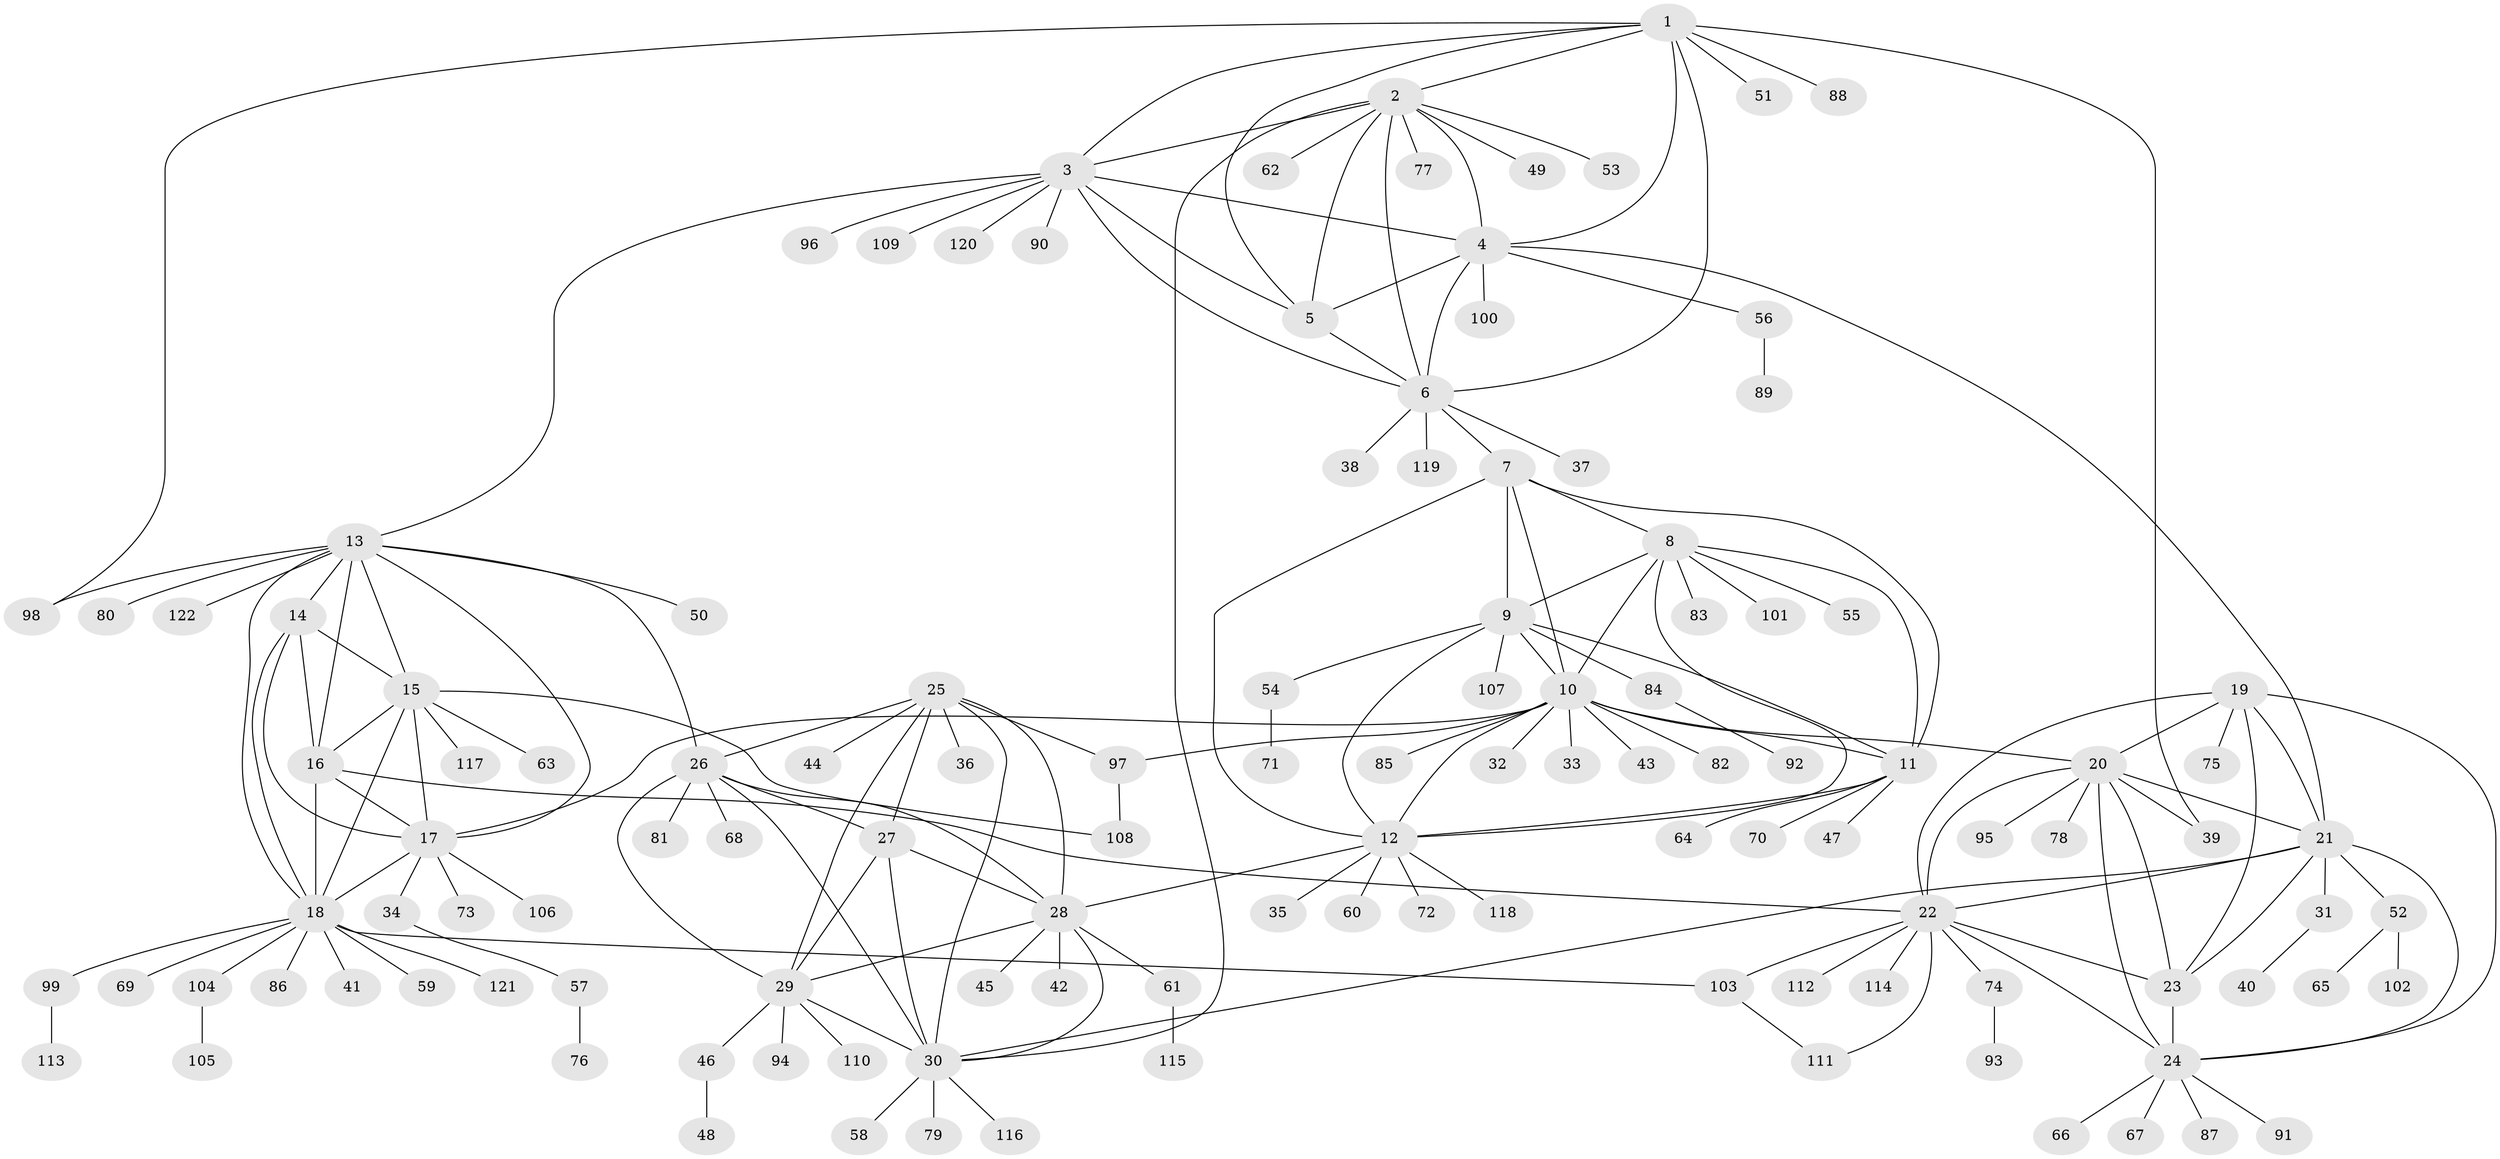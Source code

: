// coarse degree distribution, {7: 0.047058823529411764, 8: 0.07058823529411765, 11: 0.011764705882352941, 6: 0.07058823529411765, 12: 0.011764705882352941, 10: 0.03529411764705882, 5: 0.03529411764705882, 9: 0.03529411764705882, 2: 0.03529411764705882, 1: 0.6470588235294118}
// Generated by graph-tools (version 1.1) at 2025/19/03/04/25 18:19:44]
// undirected, 122 vertices, 183 edges
graph export_dot {
graph [start="1"]
  node [color=gray90,style=filled];
  1;
  2;
  3;
  4;
  5;
  6;
  7;
  8;
  9;
  10;
  11;
  12;
  13;
  14;
  15;
  16;
  17;
  18;
  19;
  20;
  21;
  22;
  23;
  24;
  25;
  26;
  27;
  28;
  29;
  30;
  31;
  32;
  33;
  34;
  35;
  36;
  37;
  38;
  39;
  40;
  41;
  42;
  43;
  44;
  45;
  46;
  47;
  48;
  49;
  50;
  51;
  52;
  53;
  54;
  55;
  56;
  57;
  58;
  59;
  60;
  61;
  62;
  63;
  64;
  65;
  66;
  67;
  68;
  69;
  70;
  71;
  72;
  73;
  74;
  75;
  76;
  77;
  78;
  79;
  80;
  81;
  82;
  83;
  84;
  85;
  86;
  87;
  88;
  89;
  90;
  91;
  92;
  93;
  94;
  95;
  96;
  97;
  98;
  99;
  100;
  101;
  102;
  103;
  104;
  105;
  106;
  107;
  108;
  109;
  110;
  111;
  112;
  113;
  114;
  115;
  116;
  117;
  118;
  119;
  120;
  121;
  122;
  1 -- 2;
  1 -- 3;
  1 -- 4;
  1 -- 5;
  1 -- 6;
  1 -- 39;
  1 -- 51;
  1 -- 88;
  1 -- 98;
  2 -- 3;
  2 -- 4;
  2 -- 5;
  2 -- 6;
  2 -- 30;
  2 -- 49;
  2 -- 53;
  2 -- 62;
  2 -- 77;
  3 -- 4;
  3 -- 5;
  3 -- 6;
  3 -- 13;
  3 -- 90;
  3 -- 96;
  3 -- 109;
  3 -- 120;
  4 -- 5;
  4 -- 6;
  4 -- 21;
  4 -- 56;
  4 -- 100;
  5 -- 6;
  6 -- 7;
  6 -- 37;
  6 -- 38;
  6 -- 119;
  7 -- 8;
  7 -- 9;
  7 -- 10;
  7 -- 11;
  7 -- 12;
  8 -- 9;
  8 -- 10;
  8 -- 11;
  8 -- 12;
  8 -- 55;
  8 -- 83;
  8 -- 101;
  9 -- 10;
  9 -- 11;
  9 -- 12;
  9 -- 54;
  9 -- 84;
  9 -- 107;
  10 -- 11;
  10 -- 12;
  10 -- 17;
  10 -- 20;
  10 -- 32;
  10 -- 33;
  10 -- 43;
  10 -- 82;
  10 -- 85;
  10 -- 97;
  11 -- 12;
  11 -- 47;
  11 -- 64;
  11 -- 70;
  12 -- 28;
  12 -- 35;
  12 -- 60;
  12 -- 72;
  12 -- 118;
  13 -- 14;
  13 -- 15;
  13 -- 16;
  13 -- 17;
  13 -- 18;
  13 -- 26;
  13 -- 50;
  13 -- 80;
  13 -- 98;
  13 -- 122;
  14 -- 15;
  14 -- 16;
  14 -- 17;
  14 -- 18;
  15 -- 16;
  15 -- 17;
  15 -- 18;
  15 -- 63;
  15 -- 108;
  15 -- 117;
  16 -- 17;
  16 -- 18;
  16 -- 22;
  17 -- 18;
  17 -- 34;
  17 -- 73;
  17 -- 106;
  18 -- 41;
  18 -- 59;
  18 -- 69;
  18 -- 86;
  18 -- 99;
  18 -- 103;
  18 -- 104;
  18 -- 121;
  19 -- 20;
  19 -- 21;
  19 -- 22;
  19 -- 23;
  19 -- 24;
  19 -- 75;
  20 -- 21;
  20 -- 22;
  20 -- 23;
  20 -- 24;
  20 -- 39;
  20 -- 78;
  20 -- 95;
  21 -- 22;
  21 -- 23;
  21 -- 24;
  21 -- 30;
  21 -- 31;
  21 -- 52;
  22 -- 23;
  22 -- 24;
  22 -- 74;
  22 -- 103;
  22 -- 111;
  22 -- 112;
  22 -- 114;
  23 -- 24;
  24 -- 66;
  24 -- 67;
  24 -- 87;
  24 -- 91;
  25 -- 26;
  25 -- 27;
  25 -- 28;
  25 -- 29;
  25 -- 30;
  25 -- 36;
  25 -- 44;
  25 -- 97;
  26 -- 27;
  26 -- 28;
  26 -- 29;
  26 -- 30;
  26 -- 68;
  26 -- 81;
  27 -- 28;
  27 -- 29;
  27 -- 30;
  28 -- 29;
  28 -- 30;
  28 -- 42;
  28 -- 45;
  28 -- 61;
  29 -- 30;
  29 -- 46;
  29 -- 94;
  29 -- 110;
  30 -- 58;
  30 -- 79;
  30 -- 116;
  31 -- 40;
  34 -- 57;
  46 -- 48;
  52 -- 65;
  52 -- 102;
  54 -- 71;
  56 -- 89;
  57 -- 76;
  61 -- 115;
  74 -- 93;
  84 -- 92;
  97 -- 108;
  99 -- 113;
  103 -- 111;
  104 -- 105;
}
